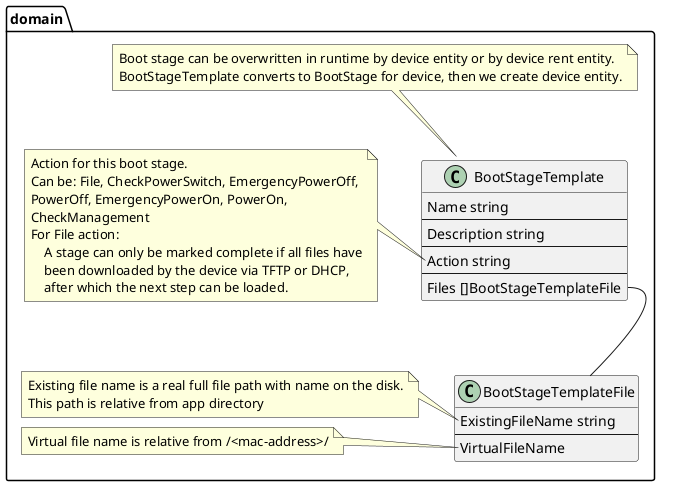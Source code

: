@startuml

package domain {
    class BootStageTemplate {
        Name string
        --
        Description string
        --
        Action string
        --
        Files []BootStageTemplateFile
    }

    class BootStageTemplateFile {
        ExistingFileName string
        --
        VirtualFileName
    }

    BootStageTemplate::Files -- BootStageTemplateFile

    note top of BootStageTemplate
    Boot stage can be overwritten in runtime by device entity or by device rent entity.
    BootStageTemplate converts to BootStage for device, then we create device entity.
    end note

    note left of BootStageTemplate::Action
    Action for this boot stage.
    Can be: File, CheckPowerSwitch, EmergencyPowerOff,
    PowerOff, EmergencyPowerOn, PowerOn,
    CheckManagement
    For File action:
        A stage can only be marked complete if all files have
        been downloaded by the device via TFTP or DHCP,
        after which the next step can be loaded.
    end note

    note left of BootStageTemplateFile::ExistingFileName
    Existing file name is a real full file path with name on the disk.
    This path is relative from app directory
    end note

    note left of BootStageTemplateFile::VirtualFileName
    Virtual file name is relative from /<mac-address>/
    end note
}

@enduml
